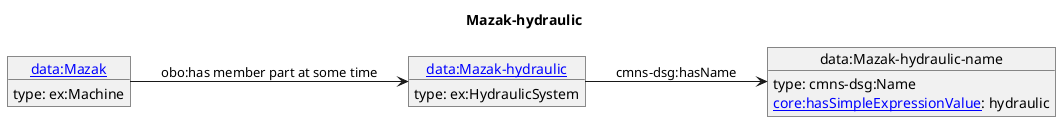 @startuml
skinparam linetype polyline
left to right direction
title Mazak-hydraulic
object "[[./Mazak-hydraulic.html data:Mazak-hydraulic]]" as o1 {
 type: ex:HydraulicSystem 
}
object "data:Mazak-hydraulic-name" as o2 {
 type: cmns-dsg:Name 
}
object "[[./Mazak.html data:Mazak]]" as o3 {
 type: ex:Machine 
}
o1 --> o2 : cmns-dsg:hasName
o2 : [[https://spec.industrialontologies.org/ontology/core/Core/hasSimpleExpressionValue core:hasSimpleExpressionValue]]: hydraulic
o3 --> o1 : obo:has member part at some time
@enduml

